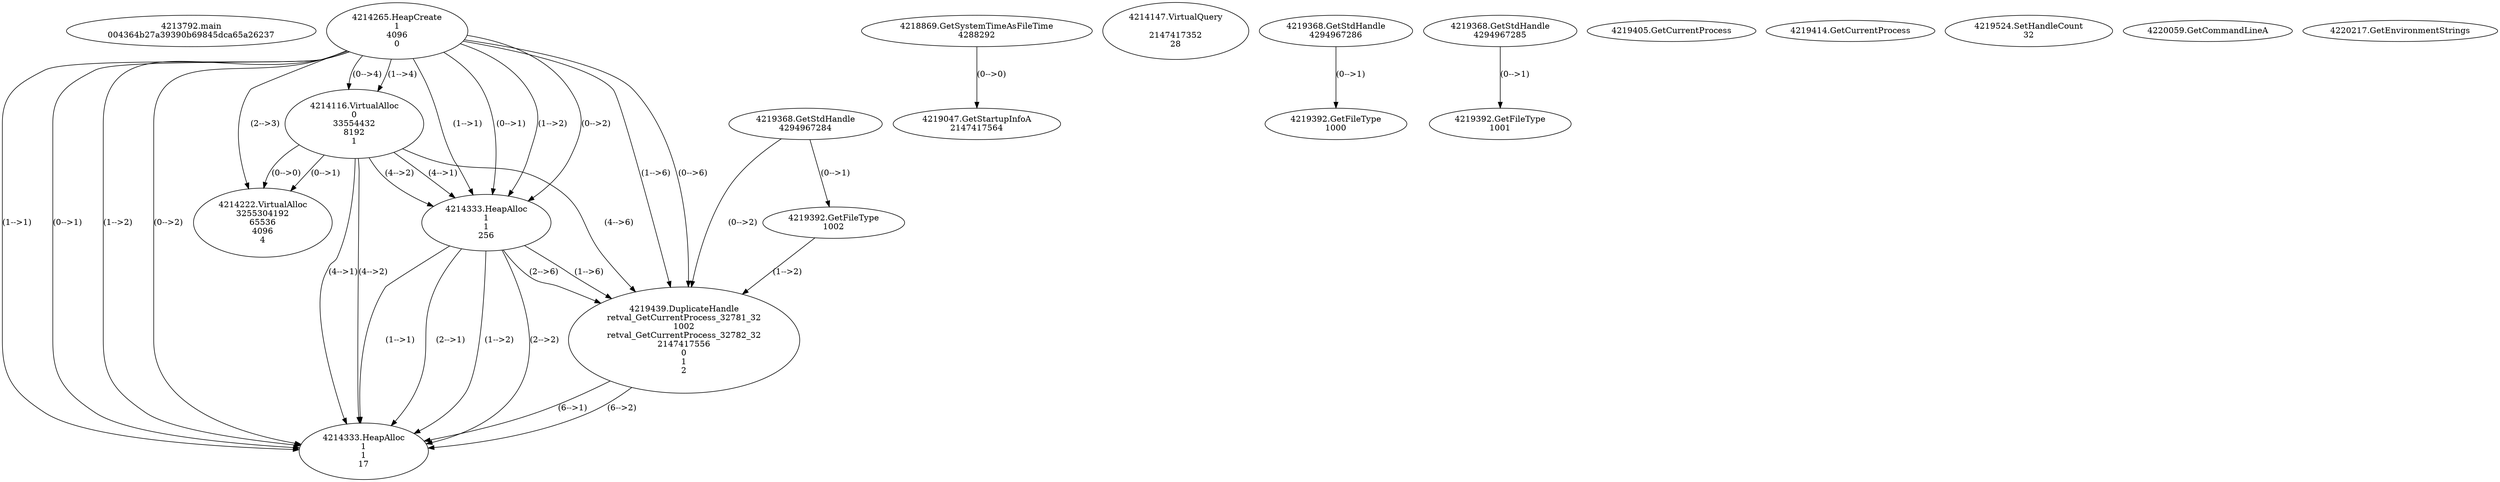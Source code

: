 // Global SCDG with merge call
digraph {
	0 [label="4213792.main
004364b27a39390b69845dca65a26237"]
	1 [label="4214265.HeapCreate
1
4096
0"]
	2 [label="4218869.GetSystemTimeAsFileTime
4288292"]
	3 [label="4214116.VirtualAlloc
0
33554432
8192
1"]
	1 -> 3 [label="(1-->4)"]
	1 -> 3 [label="(0-->4)"]
	4 [label="4214147.VirtualQuery

2147417352
28"]
	5 [label="4214222.VirtualAlloc
3255304192
65536
4096
4"]
	3 -> 5 [label="(0-->1)"]
	1 -> 5 [label="(2-->3)"]
	3 -> 5 [label="(0-->0)"]
	6 [label="4214333.HeapAlloc
1
1
256"]
	1 -> 6 [label="(1-->1)"]
	1 -> 6 [label="(0-->1)"]
	3 -> 6 [label="(4-->1)"]
	1 -> 6 [label="(1-->2)"]
	1 -> 6 [label="(0-->2)"]
	3 -> 6 [label="(4-->2)"]
	7 [label="4219047.GetStartupInfoA
2147417564"]
	2 -> 7 [label="(0-->0)"]
	8 [label="4219368.GetStdHandle
4294967286"]
	9 [label="4219392.GetFileType
1000"]
	8 -> 9 [label="(0-->1)"]
	10 [label="4219368.GetStdHandle
4294967285"]
	11 [label="4219392.GetFileType
1001"]
	10 -> 11 [label="(0-->1)"]
	12 [label="4219368.GetStdHandle
4294967284"]
	13 [label="4219392.GetFileType
1002"]
	12 -> 13 [label="(0-->1)"]
	14 [label="4219405.GetCurrentProcess
"]
	15 [label="4219414.GetCurrentProcess
"]
	16 [label="4219439.DuplicateHandle
retval_GetCurrentProcess_32781_32
1002
retval_GetCurrentProcess_32782_32
2147417556
0
1
2"]
	12 -> 16 [label="(0-->2)"]
	13 -> 16 [label="(1-->2)"]
	1 -> 16 [label="(1-->6)"]
	1 -> 16 [label="(0-->6)"]
	3 -> 16 [label="(4-->6)"]
	6 -> 16 [label="(1-->6)"]
	6 -> 16 [label="(2-->6)"]
	17 [label="4219524.SetHandleCount
32"]
	18 [label="4220059.GetCommandLineA
"]
	19 [label="4214333.HeapAlloc
1
1
17"]
	1 -> 19 [label="(1-->1)"]
	1 -> 19 [label="(0-->1)"]
	3 -> 19 [label="(4-->1)"]
	6 -> 19 [label="(1-->1)"]
	6 -> 19 [label="(2-->1)"]
	16 -> 19 [label="(6-->1)"]
	1 -> 19 [label="(1-->2)"]
	1 -> 19 [label="(0-->2)"]
	3 -> 19 [label="(4-->2)"]
	6 -> 19 [label="(1-->2)"]
	6 -> 19 [label="(2-->2)"]
	16 -> 19 [label="(6-->2)"]
	20 [label="4220217.GetEnvironmentStrings
"]
}
